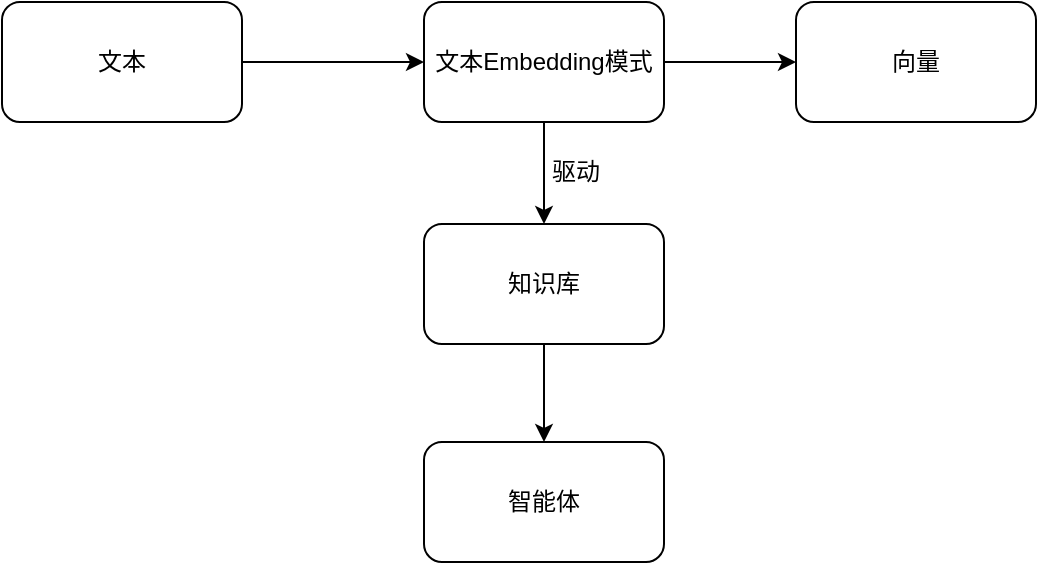 <mxfile version="26.1.1">
  <diagram name="第 1 页" id="mZFKdx6TjPol3JBH-_vR">
    <mxGraphModel dx="954" dy="537" grid="1" gridSize="10" guides="1" tooltips="1" connect="1" arrows="1" fold="1" page="1" pageScale="1" pageWidth="827" pageHeight="1169" math="0" shadow="0">
      <root>
        <mxCell id="0" />
        <mxCell id="1" parent="0" />
        <mxCell id="v4ylnG-LHmsoVruVhxA5-1" value="文本Embedding模式" style="rounded=1;whiteSpace=wrap;html=1;" vertex="1" parent="1">
          <mxGeometry x="294" y="80" width="120" height="60" as="geometry" />
        </mxCell>
        <mxCell id="v4ylnG-LHmsoVruVhxA5-2" value="文本" style="rounded=1;whiteSpace=wrap;html=1;" vertex="1" parent="1">
          <mxGeometry x="83" y="80" width="120" height="60" as="geometry" />
        </mxCell>
        <mxCell id="v4ylnG-LHmsoVruVhxA5-3" value="" style="endArrow=classic;html=1;rounded=0;exitX=1;exitY=0.5;exitDx=0;exitDy=0;entryX=0;entryY=0.5;entryDx=0;entryDy=0;" edge="1" parent="1" source="v4ylnG-LHmsoVruVhxA5-2" target="v4ylnG-LHmsoVruVhxA5-1">
          <mxGeometry width="50" height="50" relative="1" as="geometry">
            <mxPoint x="390" y="310" as="sourcePoint" />
            <mxPoint x="440" y="260" as="targetPoint" />
          </mxGeometry>
        </mxCell>
        <mxCell id="v4ylnG-LHmsoVruVhxA5-4" value="向量" style="rounded=1;whiteSpace=wrap;html=1;" vertex="1" parent="1">
          <mxGeometry x="480" y="80" width="120" height="60" as="geometry" />
        </mxCell>
        <mxCell id="v4ylnG-LHmsoVruVhxA5-5" value="" style="endArrow=classic;html=1;rounded=0;exitX=1;exitY=0.5;exitDx=0;exitDy=0;entryX=0;entryY=0.5;entryDx=0;entryDy=0;" edge="1" parent="1" source="v4ylnG-LHmsoVruVhxA5-1" target="v4ylnG-LHmsoVruVhxA5-4">
          <mxGeometry width="50" height="50" relative="1" as="geometry">
            <mxPoint x="202" y="120" as="sourcePoint" />
            <mxPoint x="290" y="120" as="targetPoint" />
          </mxGeometry>
        </mxCell>
        <mxCell id="v4ylnG-LHmsoVruVhxA5-6" value="" style="endArrow=classic;html=1;rounded=0;exitX=0.5;exitY=1;exitDx=0;exitDy=0;entryX=0.5;entryY=0;entryDx=0;entryDy=0;" edge="1" parent="1" source="v4ylnG-LHmsoVruVhxA5-1" target="v4ylnG-LHmsoVruVhxA5-7">
          <mxGeometry width="50" height="50" relative="1" as="geometry">
            <mxPoint x="390" y="310" as="sourcePoint" />
            <mxPoint x="340" y="210" as="targetPoint" />
          </mxGeometry>
        </mxCell>
        <mxCell id="v4ylnG-LHmsoVruVhxA5-7" value="知识库" style="rounded=1;whiteSpace=wrap;html=1;" vertex="1" parent="1">
          <mxGeometry x="294" y="191" width="120" height="60" as="geometry" />
        </mxCell>
        <mxCell id="v4ylnG-LHmsoVruVhxA5-8" value="智能体" style="rounded=1;whiteSpace=wrap;html=1;" vertex="1" parent="1">
          <mxGeometry x="294" y="300" width="120" height="60" as="geometry" />
        </mxCell>
        <mxCell id="v4ylnG-LHmsoVruVhxA5-9" value="" style="endArrow=classic;html=1;rounded=0;" edge="1" parent="1" source="v4ylnG-LHmsoVruVhxA5-7" target="v4ylnG-LHmsoVruVhxA5-8">
          <mxGeometry width="50" height="50" relative="1" as="geometry">
            <mxPoint x="350" y="150" as="sourcePoint" />
            <mxPoint x="350" y="218" as="targetPoint" />
          </mxGeometry>
        </mxCell>
        <mxCell id="v4ylnG-LHmsoVruVhxA5-14" value="驱动" style="text;html=1;align=center;verticalAlign=middle;whiteSpace=wrap;rounded=0;" vertex="1" parent="1">
          <mxGeometry x="340" y="150" width="60" height="30" as="geometry" />
        </mxCell>
      </root>
    </mxGraphModel>
  </diagram>
</mxfile>
